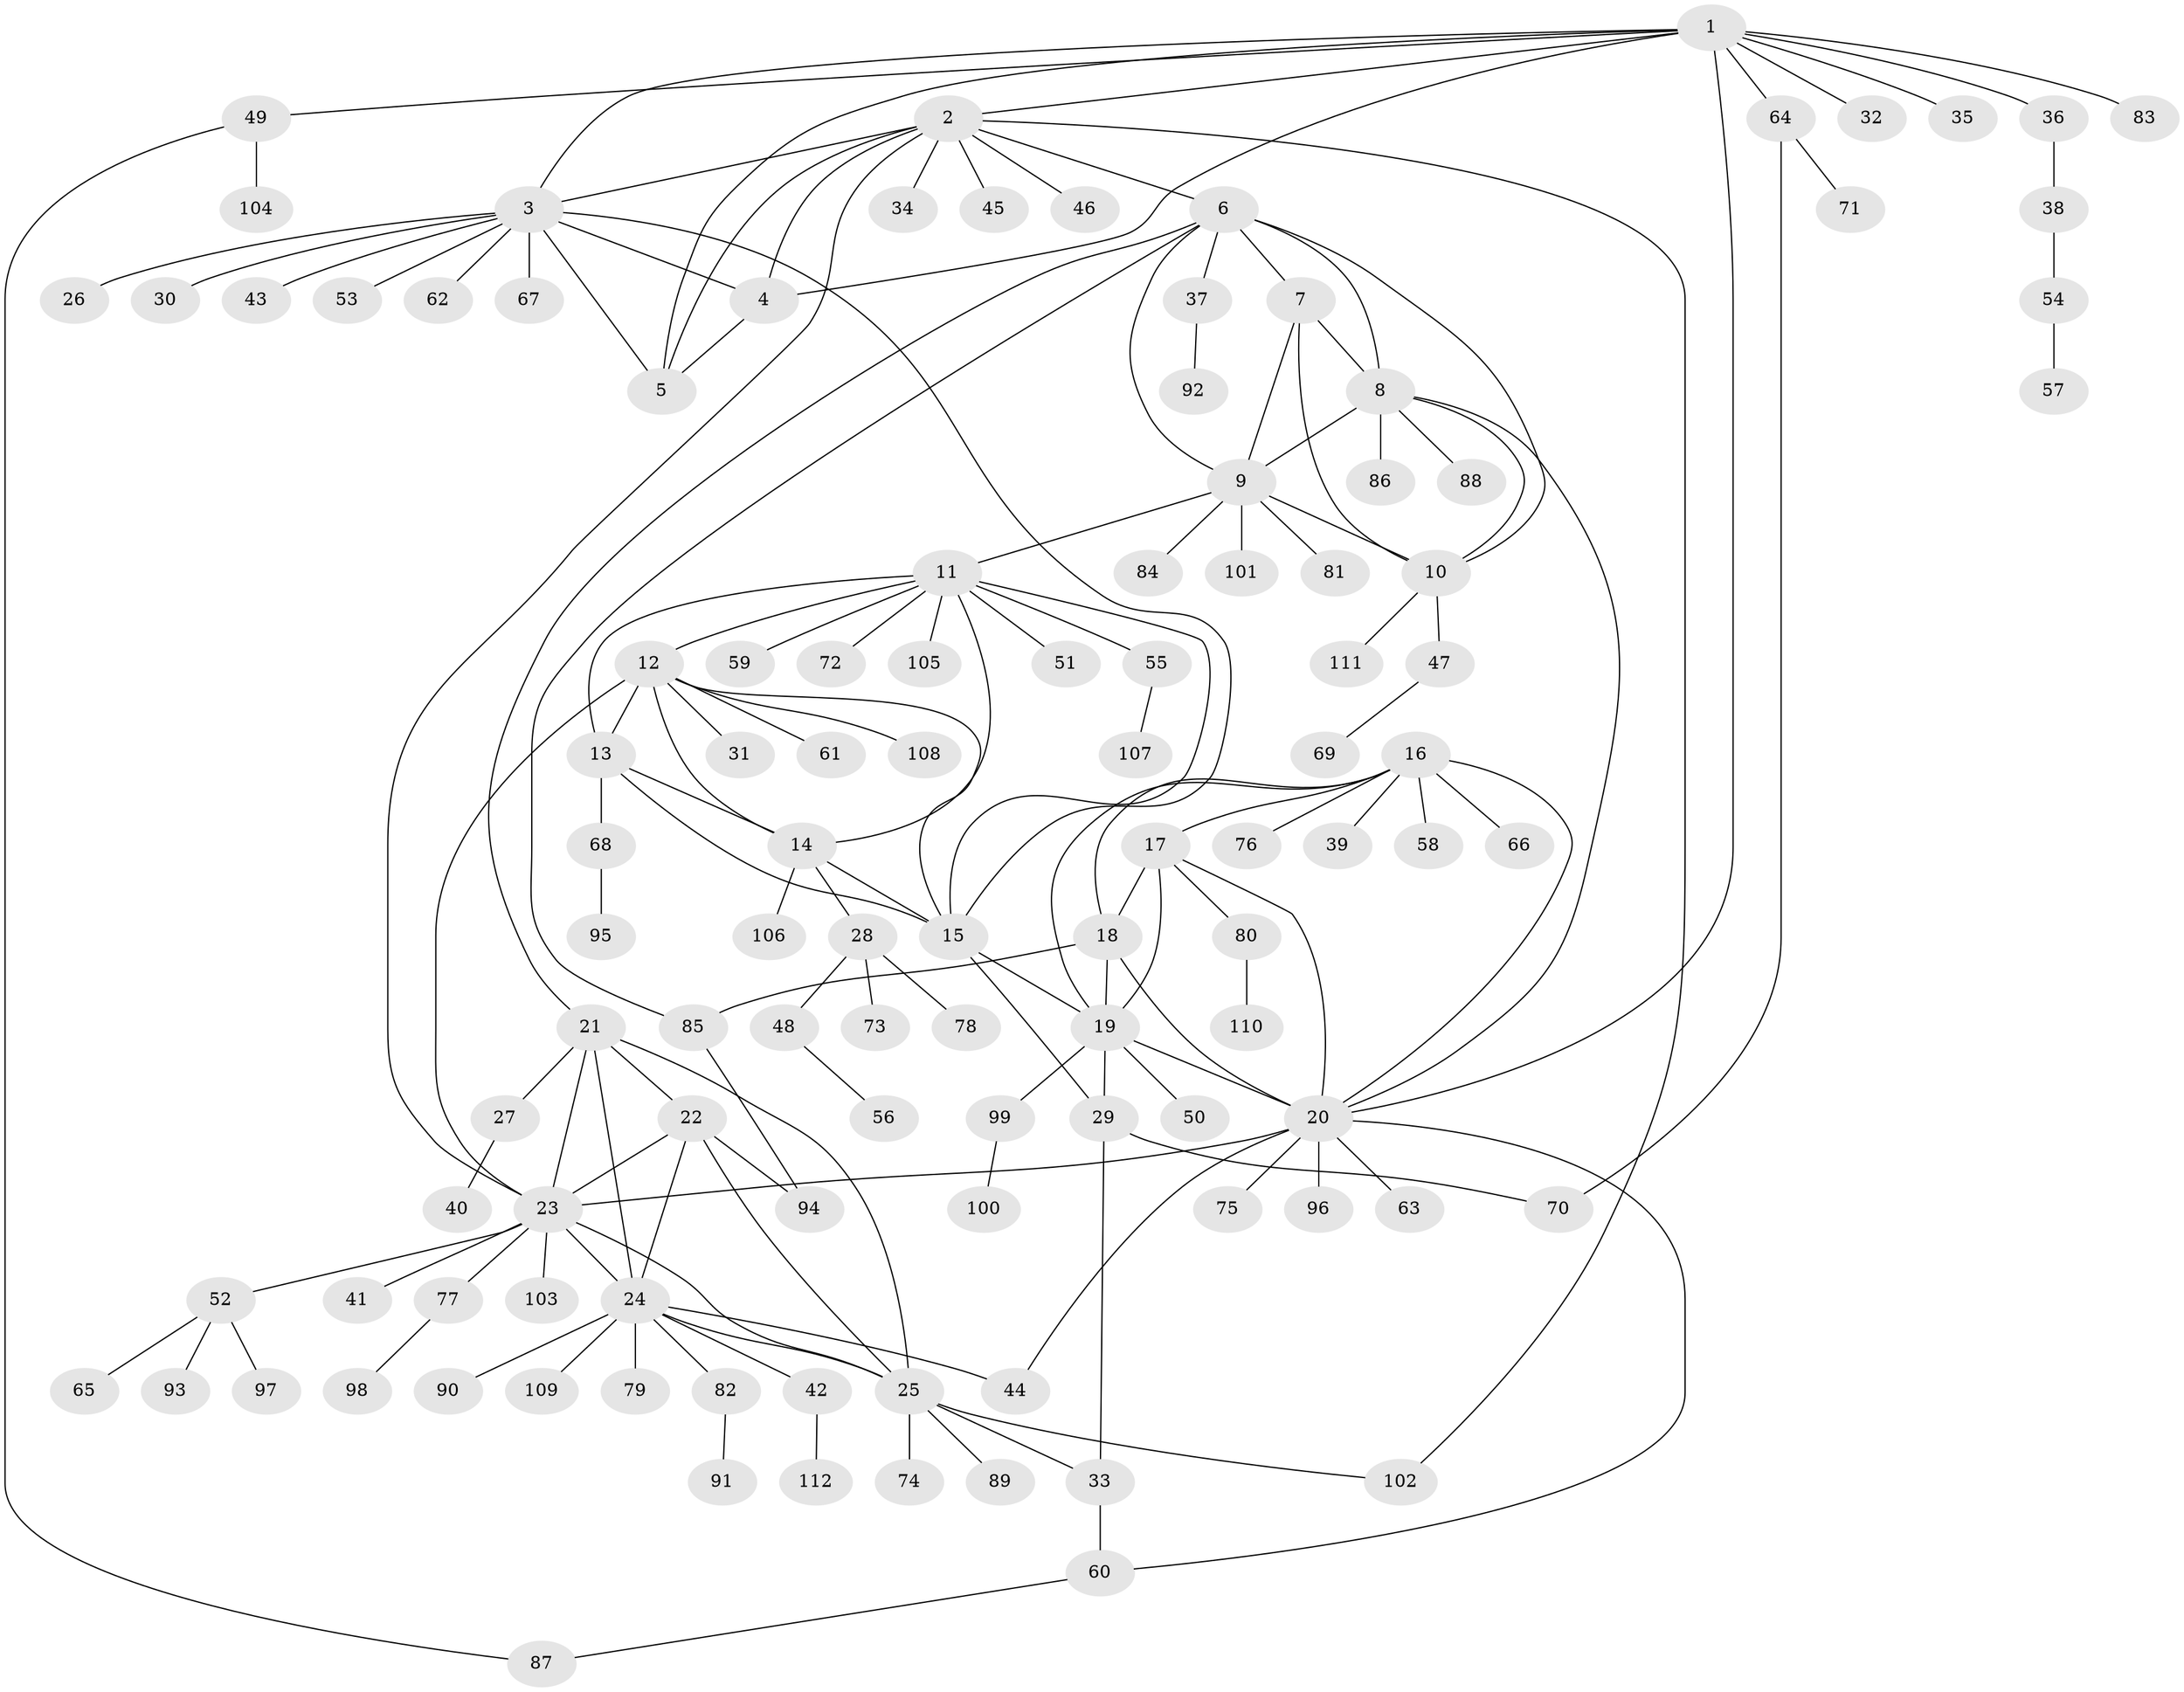 // coarse degree distribution, {9: 0.03614457831325301, 8: 0.03614457831325301, 3: 0.060240963855421686, 5: 0.04819277108433735, 7: 0.03614457831325301, 6: 0.024096385542168676, 12: 0.012048192771084338, 4: 0.03614457831325301, 13: 0.012048192771084338, 1: 0.6024096385542169, 2: 0.0963855421686747}
// Generated by graph-tools (version 1.1) at 2025/24/03/03/25 07:24:15]
// undirected, 112 vertices, 156 edges
graph export_dot {
graph [start="1"]
  node [color=gray90,style=filled];
  1;
  2;
  3;
  4;
  5;
  6;
  7;
  8;
  9;
  10;
  11;
  12;
  13;
  14;
  15;
  16;
  17;
  18;
  19;
  20;
  21;
  22;
  23;
  24;
  25;
  26;
  27;
  28;
  29;
  30;
  31;
  32;
  33;
  34;
  35;
  36;
  37;
  38;
  39;
  40;
  41;
  42;
  43;
  44;
  45;
  46;
  47;
  48;
  49;
  50;
  51;
  52;
  53;
  54;
  55;
  56;
  57;
  58;
  59;
  60;
  61;
  62;
  63;
  64;
  65;
  66;
  67;
  68;
  69;
  70;
  71;
  72;
  73;
  74;
  75;
  76;
  77;
  78;
  79;
  80;
  81;
  82;
  83;
  84;
  85;
  86;
  87;
  88;
  89;
  90;
  91;
  92;
  93;
  94;
  95;
  96;
  97;
  98;
  99;
  100;
  101;
  102;
  103;
  104;
  105;
  106;
  107;
  108;
  109;
  110;
  111;
  112;
  1 -- 2;
  1 -- 3;
  1 -- 4;
  1 -- 5;
  1 -- 20;
  1 -- 32;
  1 -- 35;
  1 -- 36;
  1 -- 49;
  1 -- 64;
  1 -- 83;
  2 -- 3;
  2 -- 4;
  2 -- 5;
  2 -- 6;
  2 -- 23;
  2 -- 34;
  2 -- 45;
  2 -- 46;
  2 -- 102;
  3 -- 4;
  3 -- 5;
  3 -- 15;
  3 -- 26;
  3 -- 30;
  3 -- 43;
  3 -- 53;
  3 -- 62;
  3 -- 67;
  4 -- 5;
  6 -- 7;
  6 -- 8;
  6 -- 9;
  6 -- 10;
  6 -- 21;
  6 -- 37;
  6 -- 85;
  7 -- 8;
  7 -- 9;
  7 -- 10;
  8 -- 9;
  8 -- 10;
  8 -- 20;
  8 -- 86;
  8 -- 88;
  9 -- 10;
  9 -- 11;
  9 -- 81;
  9 -- 84;
  9 -- 101;
  10 -- 47;
  10 -- 111;
  11 -- 12;
  11 -- 13;
  11 -- 14;
  11 -- 15;
  11 -- 51;
  11 -- 55;
  11 -- 59;
  11 -- 72;
  11 -- 105;
  12 -- 13;
  12 -- 14;
  12 -- 15;
  12 -- 23;
  12 -- 31;
  12 -- 61;
  12 -- 108;
  13 -- 14;
  13 -- 15;
  13 -- 68;
  14 -- 15;
  14 -- 28;
  14 -- 106;
  15 -- 19;
  15 -- 29;
  16 -- 17;
  16 -- 18;
  16 -- 19;
  16 -- 20;
  16 -- 39;
  16 -- 58;
  16 -- 66;
  16 -- 76;
  17 -- 18;
  17 -- 19;
  17 -- 20;
  17 -- 80;
  18 -- 19;
  18 -- 20;
  18 -- 85;
  19 -- 20;
  19 -- 29;
  19 -- 50;
  19 -- 99;
  20 -- 23;
  20 -- 44;
  20 -- 60;
  20 -- 63;
  20 -- 75;
  20 -- 96;
  21 -- 22;
  21 -- 23;
  21 -- 24;
  21 -- 25;
  21 -- 27;
  22 -- 23;
  22 -- 24;
  22 -- 25;
  22 -- 94;
  23 -- 24;
  23 -- 25;
  23 -- 41;
  23 -- 52;
  23 -- 77;
  23 -- 103;
  24 -- 25;
  24 -- 42;
  24 -- 44;
  24 -- 79;
  24 -- 82;
  24 -- 90;
  24 -- 109;
  25 -- 33;
  25 -- 74;
  25 -- 89;
  25 -- 102;
  27 -- 40;
  28 -- 48;
  28 -- 73;
  28 -- 78;
  29 -- 33;
  29 -- 70;
  33 -- 60;
  36 -- 38;
  37 -- 92;
  38 -- 54;
  42 -- 112;
  47 -- 69;
  48 -- 56;
  49 -- 87;
  49 -- 104;
  52 -- 65;
  52 -- 93;
  52 -- 97;
  54 -- 57;
  55 -- 107;
  60 -- 87;
  64 -- 70;
  64 -- 71;
  68 -- 95;
  77 -- 98;
  80 -- 110;
  82 -- 91;
  85 -- 94;
  99 -- 100;
}
